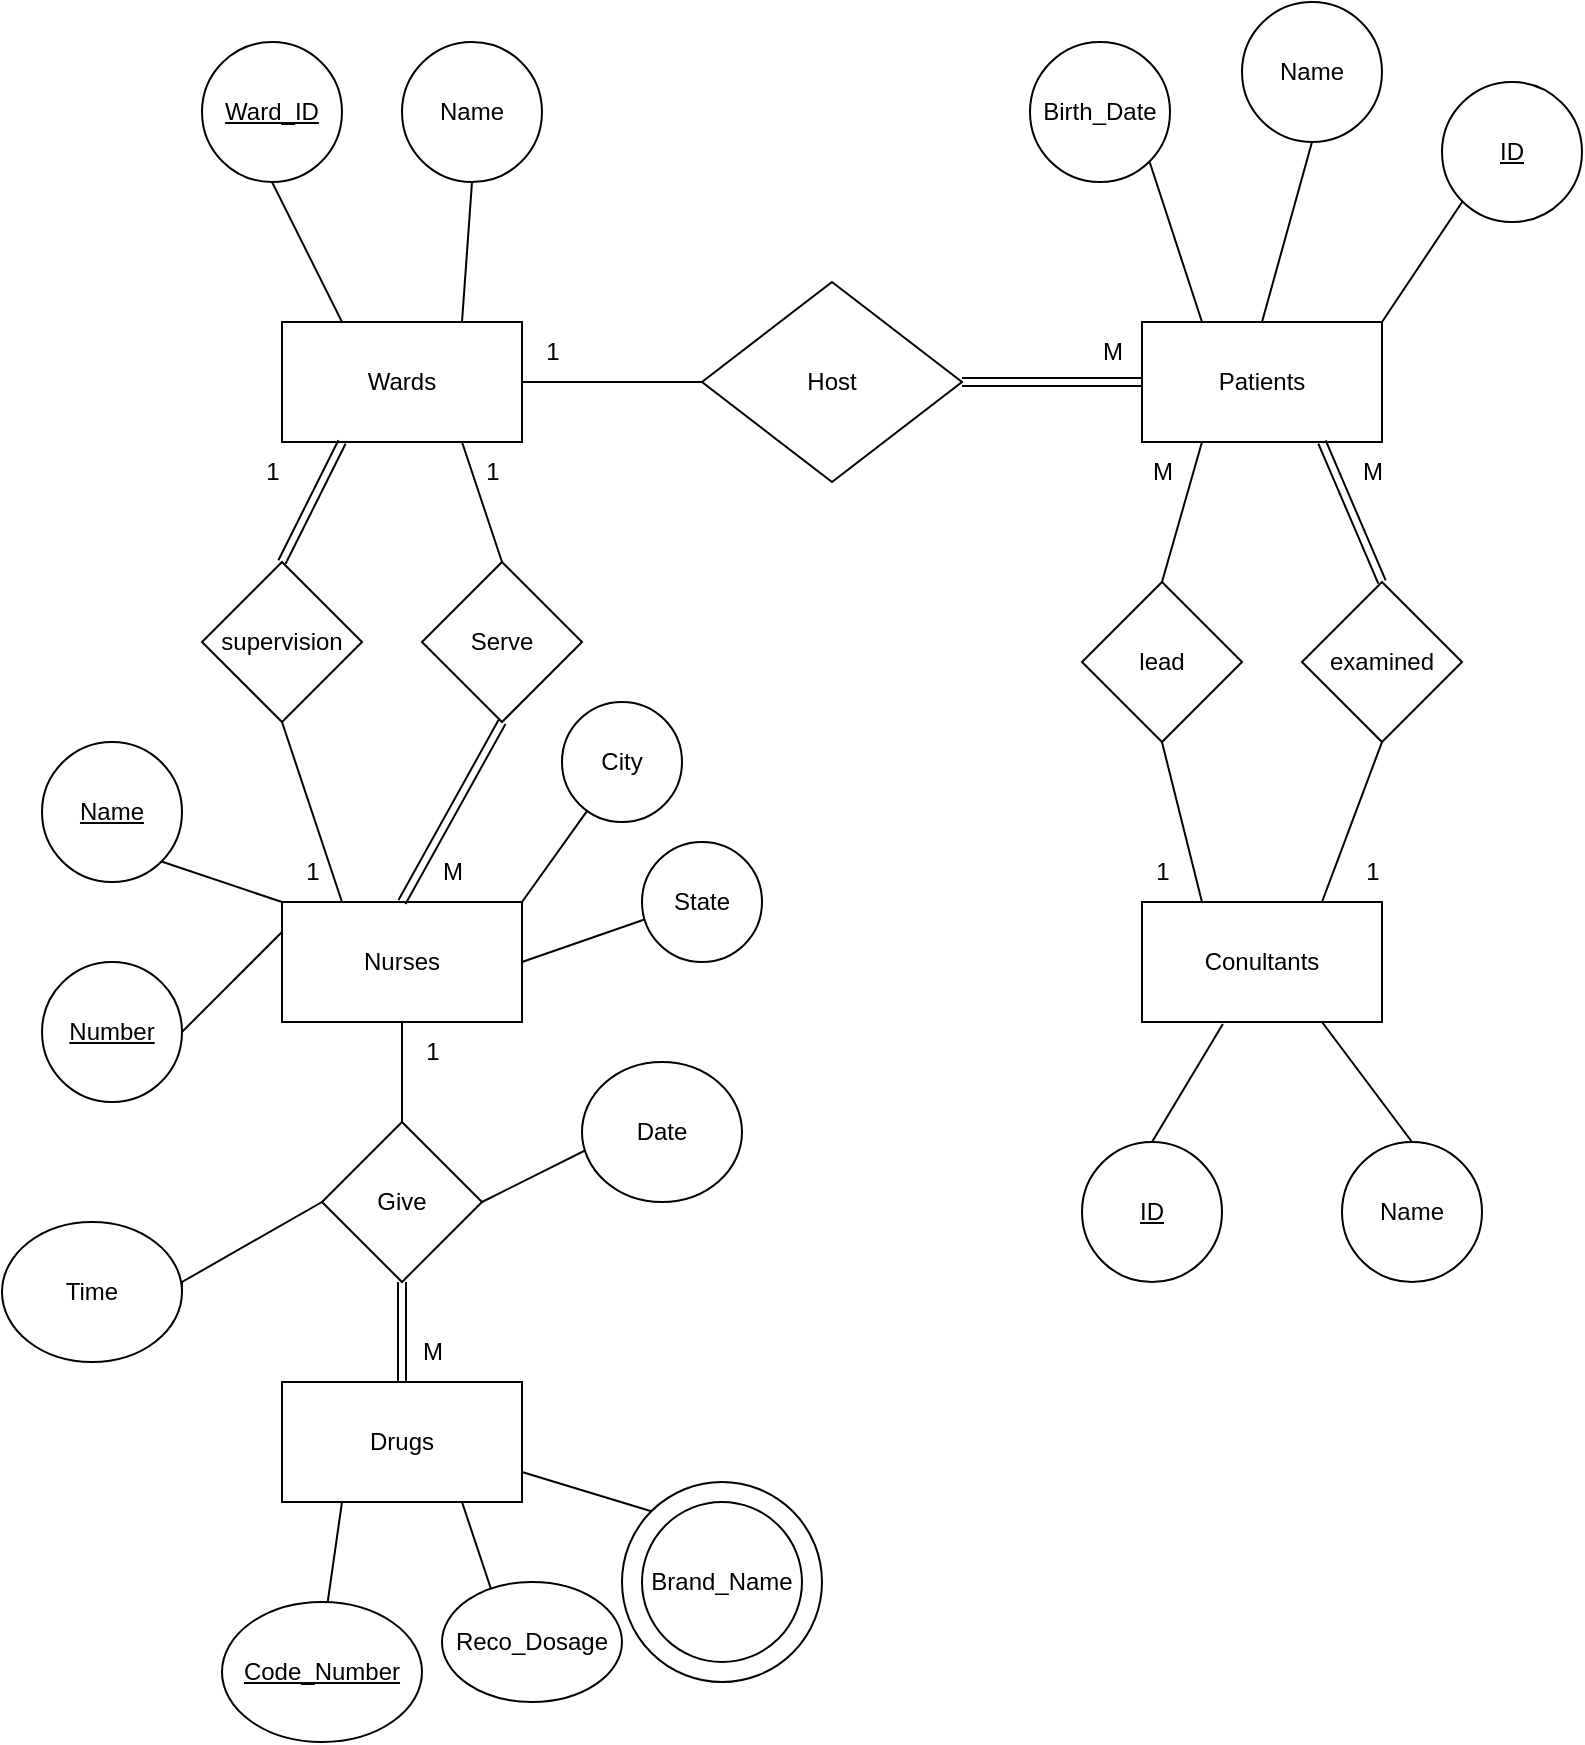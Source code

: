 <mxfile version="24.8.0">
  <diagram name="Page-1" id="UIIMvfNba_92k3iMh1FK">
    <mxGraphModel dx="2189" dy="1535" grid="1" gridSize="10" guides="1" tooltips="1" connect="1" arrows="1" fold="1" page="0" pageScale="1" pageWidth="827" pageHeight="1169" math="0" shadow="0">
      <root>
        <mxCell id="0" />
        <mxCell id="1" parent="0" />
        <mxCell id="cIysMJGwNYIhdVIReqnt-3" value="Wards" style="rounded=0;whiteSpace=wrap;html=1;" parent="1" vertex="1">
          <mxGeometry x="40" y="50" width="120" height="60" as="geometry" />
        </mxCell>
        <mxCell id="cIysMJGwNYIhdVIReqnt-11" value="Host" style="rhombus;whiteSpace=wrap;html=1;" parent="1" vertex="1">
          <mxGeometry x="250" y="30" width="130" height="100" as="geometry" />
        </mxCell>
        <mxCell id="cIysMJGwNYIhdVIReqnt-14" value="" style="endArrow=none;html=1;rounded=0;entryX=0;entryY=0.5;entryDx=0;entryDy=0;" parent="1" target="cIysMJGwNYIhdVIReqnt-11" edge="1">
          <mxGeometry width="50" height="50" relative="1" as="geometry">
            <mxPoint x="160" y="80" as="sourcePoint" />
            <mxPoint x="440" y="300" as="targetPoint" />
            <Array as="points">
              <mxPoint x="160" y="80" />
            </Array>
          </mxGeometry>
        </mxCell>
        <mxCell id="cIysMJGwNYIhdVIReqnt-15" value="Nurses" style="rounded=0;whiteSpace=wrap;html=1;" parent="1" vertex="1">
          <mxGeometry x="40" y="340" width="120" height="60" as="geometry" />
        </mxCell>
        <mxCell id="cIysMJGwNYIhdVIReqnt-16" value="Serve" style="rhombus;whiteSpace=wrap;html=1;rounded=0;" parent="1" vertex="1">
          <mxGeometry x="110" y="170" width="80" height="80" as="geometry" />
        </mxCell>
        <mxCell id="cIysMJGwNYIhdVIReqnt-19" value="" style="endArrow=none;html=1;rounded=0;exitX=0.5;exitY=0;exitDx=0;exitDy=0;entryX=0.75;entryY=1;entryDx=0;entryDy=0;" parent="1" source="cIysMJGwNYIhdVIReqnt-16" target="cIysMJGwNYIhdVIReqnt-3" edge="1">
          <mxGeometry width="50" height="50" relative="1" as="geometry">
            <mxPoint x="390" y="350" as="sourcePoint" />
            <mxPoint x="170" y="120" as="targetPoint" />
          </mxGeometry>
        </mxCell>
        <mxCell id="cIysMJGwNYIhdVIReqnt-20" value="Patients" style="rounded=0;whiteSpace=wrap;html=1;" parent="1" vertex="1">
          <mxGeometry x="470" y="50" width="120" height="60" as="geometry" />
        </mxCell>
        <mxCell id="cIysMJGwNYIhdVIReqnt-27" value="Drugs" style="rounded=0;whiteSpace=wrap;html=1;" parent="1" vertex="1">
          <mxGeometry x="40" y="580" width="120" height="60" as="geometry" />
        </mxCell>
        <mxCell id="cIysMJGwNYIhdVIReqnt-28" value="Give" style="rhombus;whiteSpace=wrap;html=1;" parent="1" vertex="1">
          <mxGeometry x="60" y="450" width="80" height="80" as="geometry" />
        </mxCell>
        <mxCell id="cIysMJGwNYIhdVIReqnt-31" value="" style="endArrow=none;html=1;rounded=0;exitX=0.5;exitY=0;exitDx=0;exitDy=0;entryX=0.5;entryY=1;entryDx=0;entryDy=0;" parent="1" source="cIysMJGwNYIhdVIReqnt-28" target="cIysMJGwNYIhdVIReqnt-15" edge="1">
          <mxGeometry width="50" height="50" relative="1" as="geometry">
            <mxPoint x="390" y="350" as="sourcePoint" />
            <mxPoint x="440" y="300" as="targetPoint" />
          </mxGeometry>
        </mxCell>
        <mxCell id="cIysMJGwNYIhdVIReqnt-33" value="" style="endArrow=none;html=1;rounded=0;exitX=1;exitY=0.5;exitDx=0;exitDy=0;" parent="1" source="cIysMJGwNYIhdVIReqnt-28" edge="1">
          <mxGeometry width="50" height="50" relative="1" as="geometry">
            <mxPoint x="390" y="360" as="sourcePoint" />
            <mxPoint x="200" y="460" as="targetPoint" />
            <Array as="points" />
          </mxGeometry>
        </mxCell>
        <mxCell id="cIysMJGwNYIhdVIReqnt-34" value="" style="endArrow=none;html=1;rounded=0;exitX=0;exitY=0.5;exitDx=0;exitDy=0;entryX=1;entryY=0.5;entryDx=0;entryDy=0;" parent="1" source="cIysMJGwNYIhdVIReqnt-28" target="cIysMJGwNYIhdVIReqnt-38" edge="1">
          <mxGeometry width="50" height="50" relative="1" as="geometry">
            <mxPoint x="390" y="360" as="sourcePoint" />
            <mxPoint x="200" y="540" as="targetPoint" />
            <Array as="points">
              <mxPoint x="-10" y="530" />
            </Array>
          </mxGeometry>
        </mxCell>
        <mxCell id="cIysMJGwNYIhdVIReqnt-35" value="Date" style="ellipse;whiteSpace=wrap;html=1;" parent="1" vertex="1">
          <mxGeometry x="190" y="420" width="80" height="70" as="geometry" />
        </mxCell>
        <mxCell id="cIysMJGwNYIhdVIReqnt-38" value="Time" style="ellipse;whiteSpace=wrap;html=1;" parent="1" vertex="1">
          <mxGeometry x="-100" y="500" width="90" height="70" as="geometry" />
        </mxCell>
        <mxCell id="cIysMJGwNYIhdVIReqnt-40" value="" style="endArrow=none;html=1;rounded=0;exitX=0.25;exitY=1;exitDx=0;exitDy=0;" parent="1" source="cIysMJGwNYIhdVIReqnt-27" edge="1">
          <mxGeometry width="50" height="50" relative="1" as="geometry">
            <mxPoint x="410" y="510" as="sourcePoint" />
            <mxPoint x="60" y="710" as="targetPoint" />
          </mxGeometry>
        </mxCell>
        <mxCell id="cIysMJGwNYIhdVIReqnt-41" value="" style="endArrow=none;html=1;rounded=0;exitX=0.75;exitY=1;exitDx=0;exitDy=0;" parent="1" source="cIysMJGwNYIhdVIReqnt-27" edge="1">
          <mxGeometry width="50" height="50" relative="1" as="geometry">
            <mxPoint x="410" y="510" as="sourcePoint" />
            <mxPoint x="150" y="700" as="targetPoint" />
          </mxGeometry>
        </mxCell>
        <mxCell id="cIysMJGwNYIhdVIReqnt-42" value="Reco_Dosage" style="ellipse;whiteSpace=wrap;html=1;" parent="1" vertex="1">
          <mxGeometry x="120" y="680" width="90" height="60" as="geometry" />
        </mxCell>
        <mxCell id="cIysMJGwNYIhdVIReqnt-43" value="&lt;u&gt;Code_Number&lt;/u&gt;" style="ellipse;whiteSpace=wrap;html=1;" parent="1" vertex="1">
          <mxGeometry x="10" y="690" width="100" height="70" as="geometry" />
        </mxCell>
        <mxCell id="cIysMJGwNYIhdVIReqnt-44" value="" style="endArrow=none;html=1;rounded=0;exitX=1;exitY=0.75;exitDx=0;exitDy=0;entryX=0;entryY=0;entryDx=0;entryDy=0;" parent="1" source="cIysMJGwNYIhdVIReqnt-27" target="cIysMJGwNYIhdVIReqnt-46" edge="1">
          <mxGeometry width="50" height="50" relative="1" as="geometry">
            <mxPoint x="410" y="510" as="sourcePoint" />
            <mxPoint x="280" y="680" as="targetPoint" />
          </mxGeometry>
        </mxCell>
        <mxCell id="cIysMJGwNYIhdVIReqnt-45" value="Brand_Name" style="ellipse;whiteSpace=wrap;html=1;" parent="1" vertex="1">
          <mxGeometry x="220" y="640" width="80" height="80" as="geometry" />
        </mxCell>
        <mxCell id="cIysMJGwNYIhdVIReqnt-46" value="" style="ellipse;whiteSpace=wrap;html=1;fillColor=none;" parent="1" vertex="1">
          <mxGeometry x="210" y="630" width="100" height="100" as="geometry" />
        </mxCell>
        <mxCell id="cIysMJGwNYIhdVIReqnt-57" value="examined" style="rhombus;whiteSpace=wrap;html=1;" parent="1" vertex="1">
          <mxGeometry x="550" y="180" width="80" height="80" as="geometry" />
        </mxCell>
        <mxCell id="cIysMJGwNYIhdVIReqnt-61" value="Conultants" style="rounded=0;whiteSpace=wrap;html=1;" parent="1" vertex="1">
          <mxGeometry x="470" y="340" width="120" height="60" as="geometry" />
        </mxCell>
        <mxCell id="cIysMJGwNYIhdVIReqnt-63" value="" style="endArrow=none;html=1;rounded=0;entryX=0.5;entryY=1;entryDx=0;entryDy=0;exitX=0.75;exitY=0;exitDx=0;exitDy=0;" parent="1" source="cIysMJGwNYIhdVIReqnt-61" target="cIysMJGwNYIhdVIReqnt-57" edge="1">
          <mxGeometry width="50" height="50" relative="1" as="geometry">
            <mxPoint x="500" y="330" as="sourcePoint" />
            <mxPoint x="470" y="270" as="targetPoint" />
          </mxGeometry>
        </mxCell>
        <mxCell id="cIysMJGwNYIhdVIReqnt-66" value="City" style="ellipse;whiteSpace=wrap;html=1;aspect=fixed;" parent="1" vertex="1">
          <mxGeometry x="180" y="240" width="60" height="60" as="geometry" />
        </mxCell>
        <mxCell id="cIysMJGwNYIhdVIReqnt-67" value="" style="endArrow=none;html=1;rounded=0;exitX=1;exitY=0;exitDx=0;exitDy=0;" parent="1" source="cIysMJGwNYIhdVIReqnt-15" target="cIysMJGwNYIhdVIReqnt-66" edge="1">
          <mxGeometry width="50" height="50" relative="1" as="geometry">
            <mxPoint x="430" y="330" as="sourcePoint" />
            <mxPoint x="480" y="280" as="targetPoint" />
          </mxGeometry>
        </mxCell>
        <mxCell id="cIysMJGwNYIhdVIReqnt-68" value="State" style="ellipse;whiteSpace=wrap;html=1;aspect=fixed;" parent="1" vertex="1">
          <mxGeometry x="220" y="310" width="60" height="60" as="geometry" />
        </mxCell>
        <mxCell id="cIysMJGwNYIhdVIReqnt-71" value="" style="endArrow=none;html=1;rounded=0;exitX=1;exitY=0.5;exitDx=0;exitDy=0;entryX=0.021;entryY=0.646;entryDx=0;entryDy=0;entryPerimeter=0;" parent="1" source="cIysMJGwNYIhdVIReqnt-15" target="cIysMJGwNYIhdVIReqnt-68" edge="1">
          <mxGeometry width="50" height="50" relative="1" as="geometry">
            <mxPoint x="460" y="340" as="sourcePoint" />
            <mxPoint x="510" y="290" as="targetPoint" />
          </mxGeometry>
        </mxCell>
        <mxCell id="cIysMJGwNYIhdVIReqnt-72" value="&lt;u&gt;Name&lt;/u&gt;" style="ellipse;whiteSpace=wrap;html=1;aspect=fixed;" parent="1" vertex="1">
          <mxGeometry x="-80" y="260" width="70" height="70" as="geometry" />
        </mxCell>
        <mxCell id="cIysMJGwNYIhdVIReqnt-73" value="&lt;u&gt;Number&lt;/u&gt;" style="ellipse;whiteSpace=wrap;html=1;aspect=fixed;" parent="1" vertex="1">
          <mxGeometry x="-80" y="370" width="70" height="70" as="geometry" />
        </mxCell>
        <mxCell id="cIysMJGwNYIhdVIReqnt-74" value="" style="endArrow=none;html=1;rounded=0;exitX=1;exitY=1;exitDx=0;exitDy=0;entryX=0;entryY=0;entryDx=0;entryDy=0;" parent="1" source="cIysMJGwNYIhdVIReqnt-72" target="cIysMJGwNYIhdVIReqnt-15" edge="1">
          <mxGeometry width="50" height="50" relative="1" as="geometry">
            <mxPoint x="-10" y="360" as="sourcePoint" />
            <mxPoint x="40" y="310" as="targetPoint" />
          </mxGeometry>
        </mxCell>
        <mxCell id="cIysMJGwNYIhdVIReqnt-75" value="" style="endArrow=none;html=1;rounded=0;entryX=0;entryY=0.25;entryDx=0;entryDy=0;exitX=1;exitY=0.5;exitDx=0;exitDy=0;" parent="1" source="cIysMJGwNYIhdVIReqnt-73" target="cIysMJGwNYIhdVIReqnt-15" edge="1">
          <mxGeometry width="50" height="50" relative="1" as="geometry">
            <mxPoint x="-10" y="360" as="sourcePoint" />
            <mxPoint x="40" y="310" as="targetPoint" />
          </mxGeometry>
        </mxCell>
        <mxCell id="cIysMJGwNYIhdVIReqnt-76" value="&lt;u&gt;Ward_ID&lt;/u&gt;" style="ellipse;whiteSpace=wrap;html=1;aspect=fixed;" parent="1" vertex="1">
          <mxGeometry y="-90" width="70" height="70" as="geometry" />
        </mxCell>
        <mxCell id="cIysMJGwNYIhdVIReqnt-77" value="Name" style="ellipse;whiteSpace=wrap;html=1;aspect=fixed;" parent="1" vertex="1">
          <mxGeometry x="100" y="-90" width="70" height="70" as="geometry" />
        </mxCell>
        <mxCell id="cIysMJGwNYIhdVIReqnt-81" value="" style="endArrow=none;html=1;rounded=0;exitX=0.5;exitY=1;exitDx=0;exitDy=0;entryX=0.25;entryY=0;entryDx=0;entryDy=0;" parent="1" source="cIysMJGwNYIhdVIReqnt-76" target="cIysMJGwNYIhdVIReqnt-3" edge="1">
          <mxGeometry width="50" height="50" relative="1" as="geometry">
            <mxPoint x="-90" y="110" as="sourcePoint" />
            <mxPoint x="-40" y="60" as="targetPoint" />
          </mxGeometry>
        </mxCell>
        <mxCell id="cIysMJGwNYIhdVIReqnt-82" value="" style="endArrow=none;html=1;rounded=0;exitX=0.5;exitY=1;exitDx=0;exitDy=0;entryX=0.75;entryY=0;entryDx=0;entryDy=0;" parent="1" source="cIysMJGwNYIhdVIReqnt-77" target="cIysMJGwNYIhdVIReqnt-3" edge="1">
          <mxGeometry width="50" height="50" relative="1" as="geometry">
            <mxPoint x="240" y="170" as="sourcePoint" />
            <mxPoint x="290" y="120" as="targetPoint" />
          </mxGeometry>
        </mxCell>
        <mxCell id="cIysMJGwNYIhdVIReqnt-84" value="Birth_Date" style="ellipse;whiteSpace=wrap;html=1;aspect=fixed;" parent="1" vertex="1">
          <mxGeometry x="414" y="-90" width="70" height="70" as="geometry" />
        </mxCell>
        <mxCell id="cIysMJGwNYIhdVIReqnt-85" value="Name" style="ellipse;whiteSpace=wrap;html=1;aspect=fixed;" parent="1" vertex="1">
          <mxGeometry x="520" y="-110" width="70" height="70" as="geometry" />
        </mxCell>
        <mxCell id="cIysMJGwNYIhdVIReqnt-86" value="&lt;u&gt;ID&lt;/u&gt;" style="ellipse;whiteSpace=wrap;html=1;aspect=fixed;" parent="1" vertex="1">
          <mxGeometry x="620" y="-70" width="70" height="70" as="geometry" />
        </mxCell>
        <mxCell id="cIysMJGwNYIhdVIReqnt-88" value="" style="endArrow=none;html=1;rounded=0;entryX=1;entryY=1;entryDx=0;entryDy=0;exitX=0.25;exitY=0;exitDx=0;exitDy=0;" parent="1" source="cIysMJGwNYIhdVIReqnt-20" target="cIysMJGwNYIhdVIReqnt-84" edge="1">
          <mxGeometry width="50" height="50" relative="1" as="geometry">
            <mxPoint x="490" y="40" as="sourcePoint" />
            <mxPoint x="420" y="60" as="targetPoint" />
          </mxGeometry>
        </mxCell>
        <mxCell id="cIysMJGwNYIhdVIReqnt-89" value="" style="endArrow=none;html=1;rounded=0;entryX=0.5;entryY=1;entryDx=0;entryDy=0;exitX=0.5;exitY=0;exitDx=0;exitDy=0;" parent="1" source="cIysMJGwNYIhdVIReqnt-20" target="cIysMJGwNYIhdVIReqnt-85" edge="1">
          <mxGeometry width="50" height="50" relative="1" as="geometry">
            <mxPoint x="510" y="60" as="sourcePoint" />
            <mxPoint x="484" y="-20" as="targetPoint" />
          </mxGeometry>
        </mxCell>
        <mxCell id="cIysMJGwNYIhdVIReqnt-91" value="" style="endArrow=none;html=1;rounded=0;entryX=0;entryY=1;entryDx=0;entryDy=0;exitX=1;exitY=0;exitDx=0;exitDy=0;" parent="1" source="cIysMJGwNYIhdVIReqnt-20" target="cIysMJGwNYIhdVIReqnt-86" edge="1">
          <mxGeometry width="50" height="50" relative="1" as="geometry">
            <mxPoint x="520" y="70" as="sourcePoint" />
            <mxPoint x="494" y="-10" as="targetPoint" />
          </mxGeometry>
        </mxCell>
        <mxCell id="cIysMJGwNYIhdVIReqnt-92" value="&lt;u&gt;ID&lt;/u&gt;" style="ellipse;whiteSpace=wrap;html=1;aspect=fixed;" parent="1" vertex="1">
          <mxGeometry x="440" y="460" width="70" height="70" as="geometry" />
        </mxCell>
        <mxCell id="cIysMJGwNYIhdVIReqnt-93" value="Name" style="ellipse;whiteSpace=wrap;html=1;aspect=fixed;" parent="1" vertex="1">
          <mxGeometry x="570" y="460" width="70" height="70" as="geometry" />
        </mxCell>
        <mxCell id="cIysMJGwNYIhdVIReqnt-94" value="" style="endArrow=none;html=1;rounded=0;exitX=0.5;exitY=0;exitDx=0;exitDy=0;entryX=0.337;entryY=1.017;entryDx=0;entryDy=0;entryPerimeter=0;" parent="1" source="cIysMJGwNYIhdVIReqnt-92" target="cIysMJGwNYIhdVIReqnt-61" edge="1">
          <mxGeometry width="50" height="50" relative="1" as="geometry">
            <mxPoint x="240" y="350" as="sourcePoint" />
            <mxPoint x="520" y="410" as="targetPoint" />
          </mxGeometry>
        </mxCell>
        <mxCell id="cIysMJGwNYIhdVIReqnt-95" value="" style="endArrow=none;html=1;rounded=0;entryX=0.75;entryY=1;entryDx=0;entryDy=0;exitX=0.5;exitY=0;exitDx=0;exitDy=0;" parent="1" source="cIysMJGwNYIhdVIReqnt-93" target="cIysMJGwNYIhdVIReqnt-61" edge="1">
          <mxGeometry width="50" height="50" relative="1" as="geometry">
            <mxPoint x="350" y="560" as="sourcePoint" />
            <mxPoint x="400" y="510" as="targetPoint" />
          </mxGeometry>
        </mxCell>
        <mxCell id="cIysMJGwNYIhdVIReqnt-102" value="supervision" style="rhombus;whiteSpace=wrap;html=1;rounded=0;" parent="1" vertex="1">
          <mxGeometry y="170" width="80" height="80" as="geometry" />
        </mxCell>
        <mxCell id="cIysMJGwNYIhdVIReqnt-103" value="" style="endArrow=none;html=1;rounded=0;entryX=0.5;entryY=1;entryDx=0;entryDy=0;exitX=0.25;exitY=0;exitDx=0;exitDy=0;" parent="1" source="cIysMJGwNYIhdVIReqnt-15" target="cIysMJGwNYIhdVIReqnt-102" edge="1">
          <mxGeometry width="50" height="50" relative="1" as="geometry">
            <mxPoint x="230" y="450" as="sourcePoint" />
            <mxPoint x="40" y="270" as="targetPoint" />
          </mxGeometry>
        </mxCell>
        <mxCell id="cIysMJGwNYIhdVIReqnt-106" value="lead" style="rhombus;whiteSpace=wrap;html=1;" parent="1" vertex="1">
          <mxGeometry x="440" y="180" width="80" height="80" as="geometry" />
        </mxCell>
        <mxCell id="cIysMJGwNYIhdVIReqnt-107" value="" style="endArrow=none;html=1;rounded=0;entryX=0.25;entryY=1;entryDx=0;entryDy=0;exitX=0.5;exitY=0;exitDx=0;exitDy=0;" parent="1" source="cIysMJGwNYIhdVIReqnt-106" target="cIysMJGwNYIhdVIReqnt-20" edge="1">
          <mxGeometry width="50" height="50" relative="1" as="geometry">
            <mxPoint x="230" y="420" as="sourcePoint" />
            <mxPoint x="490" y="130" as="targetPoint" />
          </mxGeometry>
        </mxCell>
        <mxCell id="cIysMJGwNYIhdVIReqnt-108" value="" style="endArrow=none;html=1;rounded=0;entryX=0.5;entryY=1;entryDx=0;entryDy=0;exitX=0.25;exitY=0;exitDx=0;exitDy=0;" parent="1" source="cIysMJGwNYIhdVIReqnt-61" target="cIysMJGwNYIhdVIReqnt-106" edge="1">
          <mxGeometry width="50" height="50" relative="1" as="geometry">
            <mxPoint x="230" y="420" as="sourcePoint" />
            <mxPoint x="460" y="270" as="targetPoint" />
          </mxGeometry>
        </mxCell>
        <mxCell id="cIysMJGwNYIhdVIReqnt-115" value="M" style="text;html=1;align=center;verticalAlign=middle;resizable=0;points=[];autosize=1;strokeColor=none;fillColor=none;" parent="1" vertex="1">
          <mxGeometry x="440" y="50" width="30" height="30" as="geometry" />
        </mxCell>
        <mxCell id="cIysMJGwNYIhdVIReqnt-117" value="" style="endArrow=none;html=1;rounded=0;entryX=1;entryY=0.5;entryDx=0;entryDy=0;exitX=1;exitY=0.5;exitDx=0;exitDy=0;" parent="1" source="cIysMJGwNYIhdVIReqnt-3" target="cIysMJGwNYIhdVIReqnt-3" edge="1">
          <mxGeometry width="50" height="50" relative="1" as="geometry">
            <mxPoint x="160" y="80" as="sourcePoint" />
            <mxPoint x="170" y="45" as="targetPoint" />
            <Array as="points" />
          </mxGeometry>
        </mxCell>
        <mxCell id="cIysMJGwNYIhdVIReqnt-118" value="1" style="text;html=1;align=center;verticalAlign=middle;resizable=0;points=[];autosize=1;strokeColor=none;fillColor=none;" parent="1" vertex="1">
          <mxGeometry x="160" y="50" width="30" height="30" as="geometry" />
        </mxCell>
        <mxCell id="cIysMJGwNYIhdVIReqnt-119" value="M" style="text;html=1;align=center;verticalAlign=middle;resizable=0;points=[];autosize=1;strokeColor=none;fillColor=none;" parent="1" vertex="1">
          <mxGeometry x="465" y="110" width="30" height="30" as="geometry" />
        </mxCell>
        <mxCell id="cIysMJGwNYIhdVIReqnt-120" value="1" style="text;html=1;align=center;verticalAlign=middle;resizable=0;points=[];autosize=1;strokeColor=none;fillColor=none;" parent="1" vertex="1">
          <mxGeometry x="465" y="310" width="30" height="30" as="geometry" />
        </mxCell>
        <mxCell id="cIysMJGwNYIhdVIReqnt-121" value="1" style="text;html=1;align=center;verticalAlign=middle;resizable=0;points=[];autosize=1;strokeColor=none;fillColor=none;" parent="1" vertex="1">
          <mxGeometry x="570" y="310" width="30" height="30" as="geometry" />
        </mxCell>
        <mxCell id="cIysMJGwNYIhdVIReqnt-122" value="M" style="text;html=1;align=center;verticalAlign=middle;resizable=0;points=[];autosize=1;strokeColor=none;fillColor=none;" parent="1" vertex="1">
          <mxGeometry x="570" y="110" width="30" height="30" as="geometry" />
        </mxCell>
        <mxCell id="cIysMJGwNYIhdVIReqnt-123" value="1" style="text;html=1;align=center;verticalAlign=middle;resizable=0;points=[];autosize=1;strokeColor=none;fillColor=none;" parent="1" vertex="1">
          <mxGeometry x="130" y="110" width="30" height="30" as="geometry" />
        </mxCell>
        <mxCell id="cIysMJGwNYIhdVIReqnt-124" value="M" style="text;html=1;align=center;verticalAlign=middle;resizable=0;points=[];autosize=1;strokeColor=none;fillColor=none;" parent="1" vertex="1">
          <mxGeometry x="110" y="310" width="30" height="30" as="geometry" />
        </mxCell>
        <mxCell id="cIysMJGwNYIhdVIReqnt-125" value="1" style="text;html=1;align=center;verticalAlign=middle;resizable=0;points=[];autosize=1;strokeColor=none;fillColor=none;" parent="1" vertex="1">
          <mxGeometry x="20" y="110" width="30" height="30" as="geometry" />
        </mxCell>
        <mxCell id="cIysMJGwNYIhdVIReqnt-126" value="1" style="text;html=1;align=center;verticalAlign=middle;resizable=0;points=[];autosize=1;strokeColor=none;fillColor=none;" parent="1" vertex="1">
          <mxGeometry x="40" y="310" width="30" height="30" as="geometry" />
        </mxCell>
        <mxCell id="cIysMJGwNYIhdVIReqnt-127" value="M" style="text;html=1;align=center;verticalAlign=middle;resizable=0;points=[];autosize=1;strokeColor=none;fillColor=none;" parent="1" vertex="1">
          <mxGeometry x="100" y="550" width="30" height="30" as="geometry" />
        </mxCell>
        <mxCell id="cIysMJGwNYIhdVIReqnt-128" value="1" style="text;html=1;align=center;verticalAlign=middle;resizable=0;points=[];autosize=1;strokeColor=none;fillColor=none;" parent="1" vertex="1">
          <mxGeometry x="100" y="400" width="30" height="30" as="geometry" />
        </mxCell>
        <mxCell id="eAdYjDMDpQQOymBXHTv4-1" value="" style="shape=link;html=1;rounded=0;exitX=1;exitY=0.5;exitDx=0;exitDy=0;entryX=0;entryY=0.5;entryDx=0;entryDy=0;" edge="1" parent="1" source="cIysMJGwNYIhdVIReqnt-11" target="cIysMJGwNYIhdVIReqnt-20">
          <mxGeometry width="100" relative="1" as="geometry">
            <mxPoint x="240" y="180" as="sourcePoint" />
            <mxPoint x="340" y="180" as="targetPoint" />
          </mxGeometry>
        </mxCell>
        <mxCell id="eAdYjDMDpQQOymBXHTv4-2" value="" style="shape=link;html=1;rounded=0;entryX=0.75;entryY=1;entryDx=0;entryDy=0;exitX=0.5;exitY=0;exitDx=0;exitDy=0;" edge="1" parent="1" source="cIysMJGwNYIhdVIReqnt-57" target="cIysMJGwNYIhdVIReqnt-20">
          <mxGeometry width="100" relative="1" as="geometry">
            <mxPoint x="390" y="90" as="sourcePoint" />
            <mxPoint x="480" y="90" as="targetPoint" />
          </mxGeometry>
        </mxCell>
        <mxCell id="eAdYjDMDpQQOymBXHTv4-3" value="" style="shape=link;html=1;rounded=0;exitX=0.5;exitY=0;exitDx=0;exitDy=0;entryX=0.5;entryY=1;entryDx=0;entryDy=0;" edge="1" parent="1" source="cIysMJGwNYIhdVIReqnt-15" target="cIysMJGwNYIhdVIReqnt-16">
          <mxGeometry width="100" relative="1" as="geometry">
            <mxPoint x="400" y="100" as="sourcePoint" />
            <mxPoint x="490" y="100" as="targetPoint" />
          </mxGeometry>
        </mxCell>
        <mxCell id="eAdYjDMDpQQOymBXHTv4-4" value="" style="shape=link;html=1;rounded=0;entryX=0.25;entryY=1;entryDx=0;entryDy=0;" edge="1" parent="1" target="cIysMJGwNYIhdVIReqnt-3">
          <mxGeometry width="100" relative="1" as="geometry">
            <mxPoint x="40" y="170" as="sourcePoint" />
            <mxPoint x="160" y="260" as="targetPoint" />
          </mxGeometry>
        </mxCell>
        <mxCell id="eAdYjDMDpQQOymBXHTv4-5" value="" style="shape=link;html=1;rounded=0;exitX=0.5;exitY=1;exitDx=0;exitDy=0;entryX=0.5;entryY=0;entryDx=0;entryDy=0;" edge="1" parent="1" source="cIysMJGwNYIhdVIReqnt-28" target="cIysMJGwNYIhdVIReqnt-27">
          <mxGeometry width="100" relative="1" as="geometry">
            <mxPoint x="240" y="510" as="sourcePoint" />
            <mxPoint x="340" y="510" as="targetPoint" />
          </mxGeometry>
        </mxCell>
      </root>
    </mxGraphModel>
  </diagram>
</mxfile>
